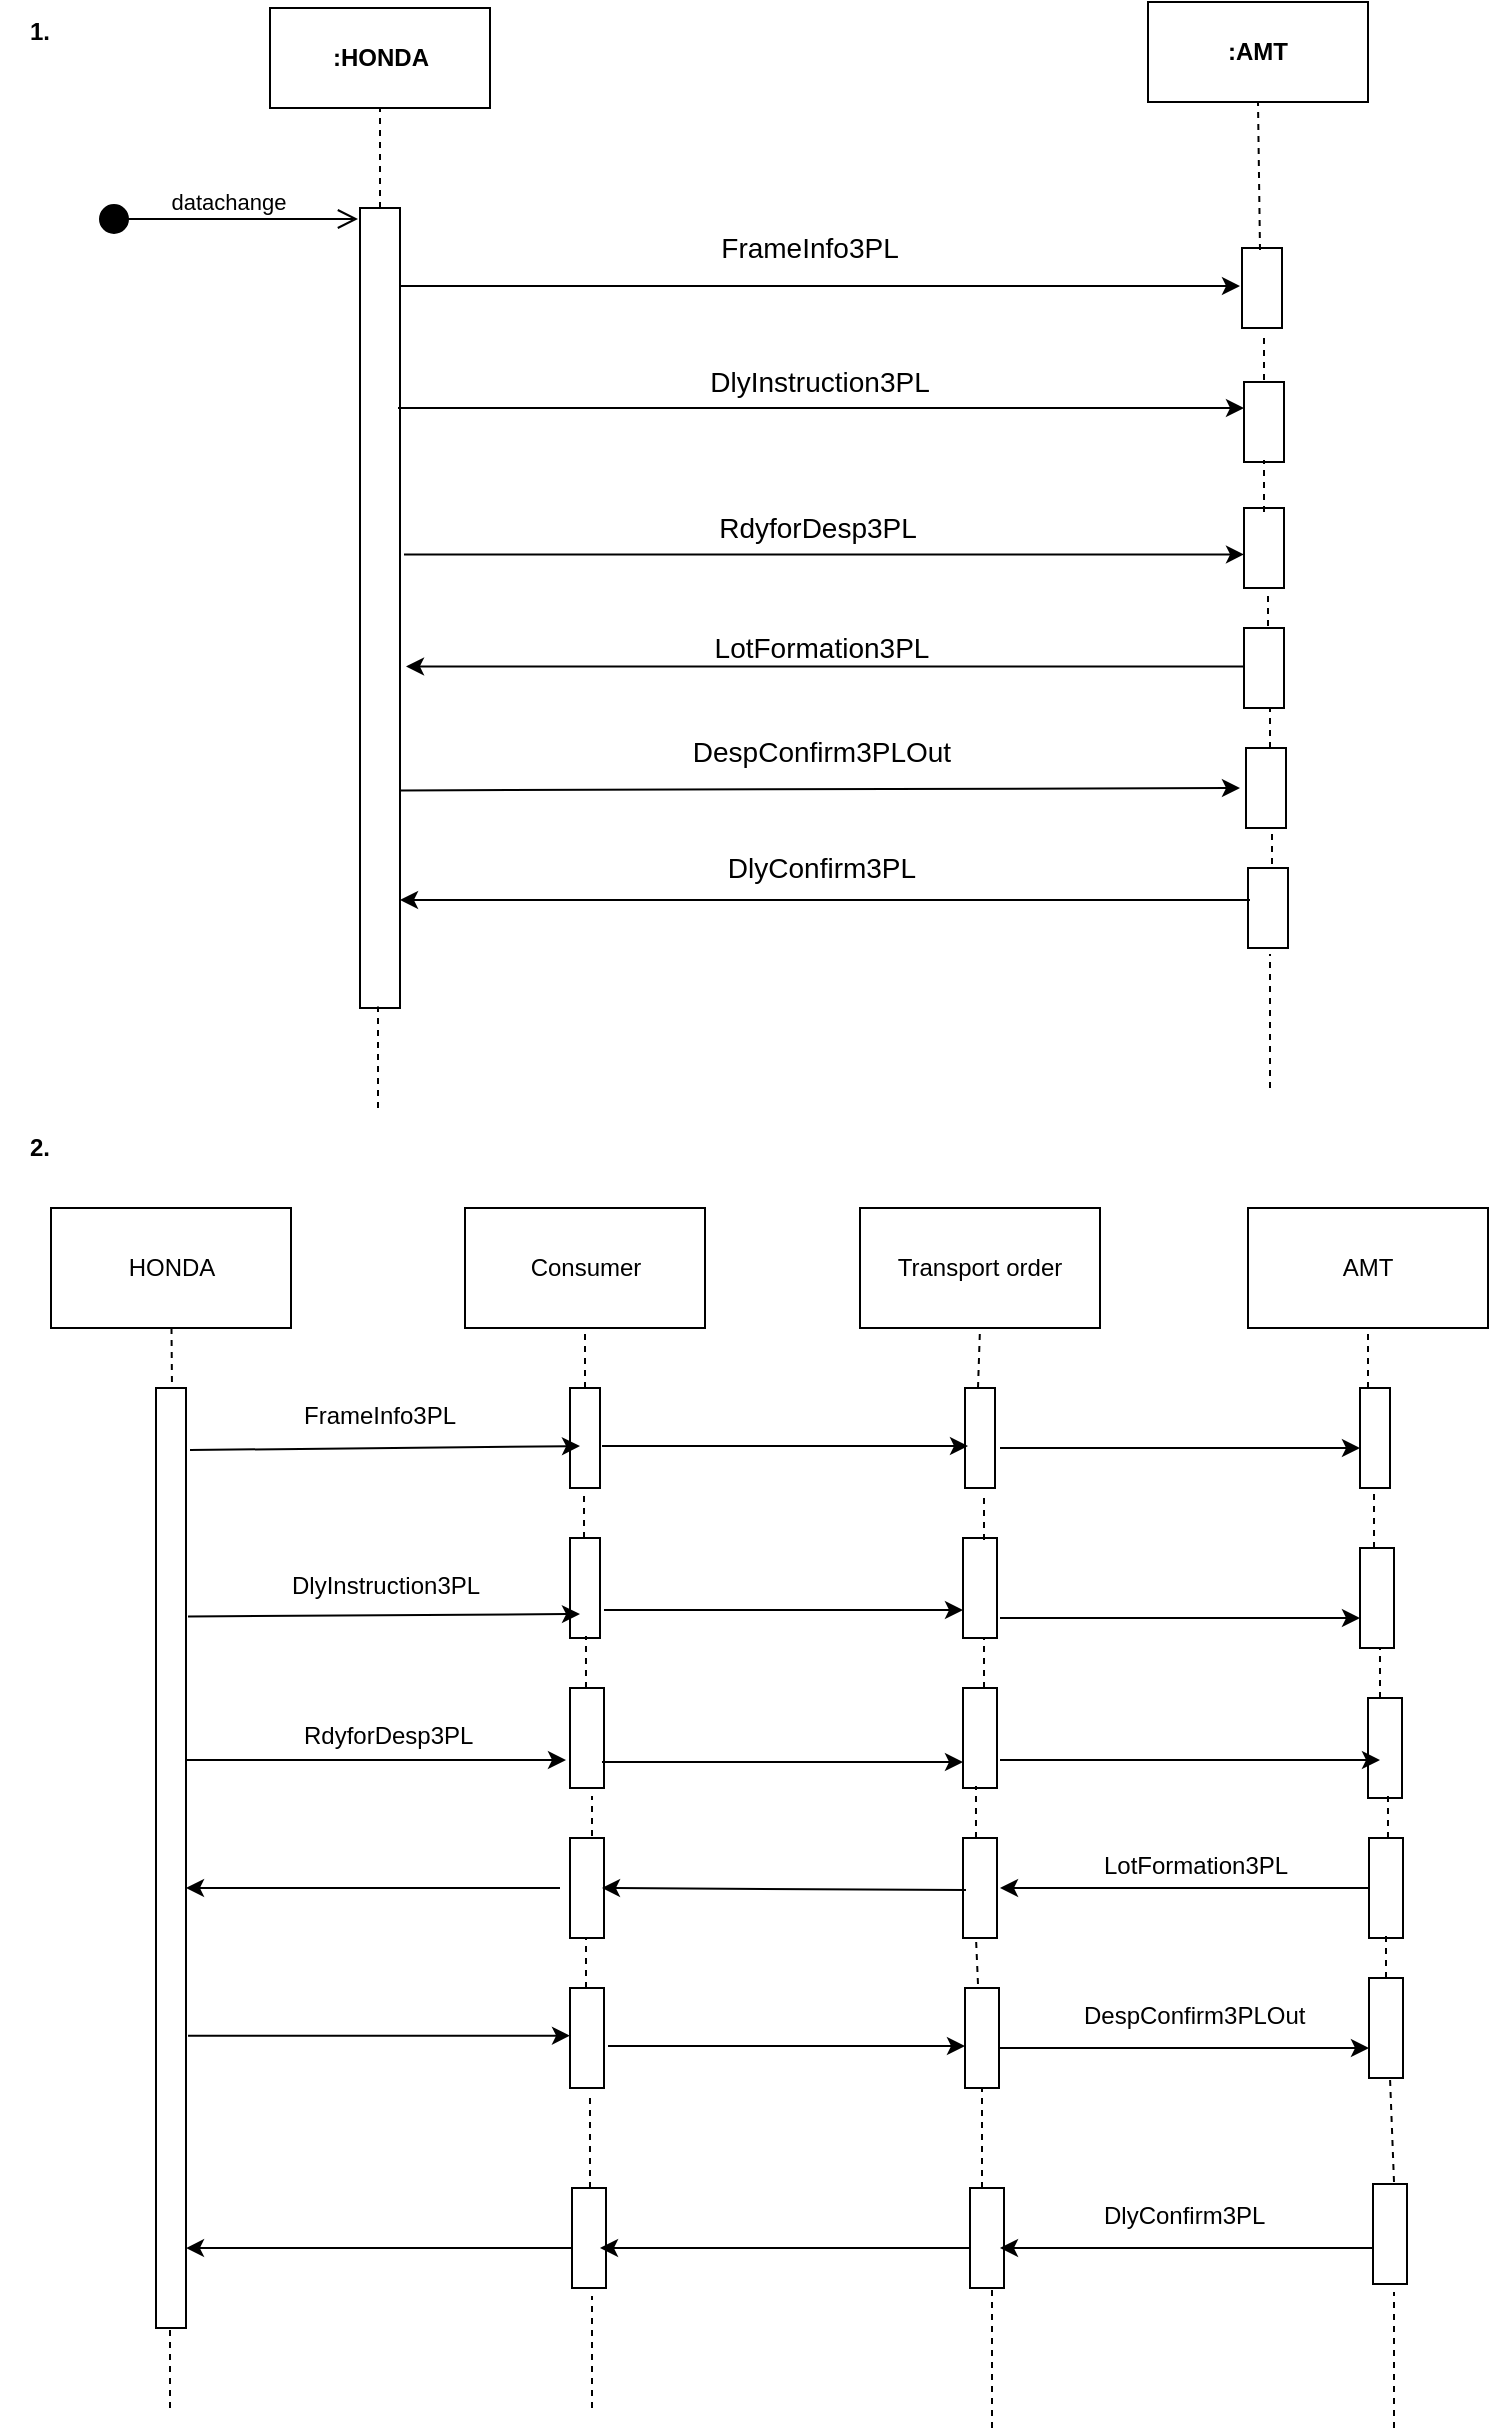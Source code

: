 <mxfile version="10.9.5" type="github"><diagram id="QFj1b3Ph4AJKoAcfD_9Q" name="Page-1"><mxGraphModel dx="1422" dy="747" grid="1" gridSize="10" guides="1" tooltips="1" connect="1" arrows="1" fold="1" page="1" pageScale="1" pageWidth="827" pageHeight="1169" math="0" shadow="0"><root><mxCell id="0"/><mxCell id="1" parent="0"/><mxCell id="wu7qkE6E8073Zbg6vZGq-1" value="datachange" style="html=1;verticalAlign=bottom;startArrow=circle;startFill=1;endArrow=open;startSize=6;endSize=8;" parent="1" edge="1"><mxGeometry width="80" relative="1" as="geometry"><mxPoint x="59" y="165.5" as="sourcePoint"/><mxPoint x="189" y="165.5" as="targetPoint"/></mxGeometry></mxCell><mxCell id="wu7qkE6E8073Zbg6vZGq-3" value="" style="html=1;points=[];perimeter=orthogonalPerimeter;" parent="1" vertex="1"><mxGeometry x="190" y="160" width="20" height="400" as="geometry"/></mxCell><mxCell id="wu7qkE6E8073Zbg6vZGq-4" value="&lt;b&gt;:HONDA&lt;/b&gt;" style="html=1;" parent="1" vertex="1"><mxGeometry x="145" y="60" width="110" height="50" as="geometry"/></mxCell><mxCell id="wu7qkE6E8073Zbg6vZGq-5" value="" style="endArrow=none;dashed=1;html=1;entryX=0.5;entryY=1;entryDx=0;entryDy=0;" parent="1" source="wu7qkE6E8073Zbg6vZGq-3" target="wu7qkE6E8073Zbg6vZGq-4" edge="1"><mxGeometry width="50" height="50" relative="1" as="geometry"><mxPoint x="250" y="200" as="sourcePoint"/><mxPoint x="300" y="150" as="targetPoint"/></mxGeometry></mxCell><mxCell id="wu7qkE6E8073Zbg6vZGq-6" value="&lt;b&gt;:AMT&lt;/b&gt;" style="rounded=0;whiteSpace=wrap;html=1;" parent="1" vertex="1"><mxGeometry x="584" y="57" width="110" height="50" as="geometry"/></mxCell><mxCell id="wu7qkE6E8073Zbg6vZGq-7" value="" style="html=1;points=[];perimeter=orthogonalPerimeter;" parent="1" vertex="1"><mxGeometry x="631" y="180" width="20" height="40" as="geometry"/></mxCell><mxCell id="wu7qkE6E8073Zbg6vZGq-8" value="" style="html=1;points=[];perimeter=orthogonalPerimeter;" parent="1" vertex="1"><mxGeometry x="632" y="310" width="20" height="40" as="geometry"/></mxCell><mxCell id="wu7qkE6E8073Zbg6vZGq-9" value="" style="html=1;points=[];perimeter=orthogonalPerimeter;" parent="1" vertex="1"><mxGeometry x="634" y="490" width="20" height="40" as="geometry"/></mxCell><mxCell id="wu7qkE6E8073Zbg6vZGq-10" value="" style="html=1;points=[];perimeter=orthogonalPerimeter;" parent="1" vertex="1"><mxGeometry x="633" y="430" width="20" height="40" as="geometry"/></mxCell><mxCell id="wu7qkE6E8073Zbg6vZGq-11" value="" style="html=1;points=[];perimeter=orthogonalPerimeter;" parent="1" vertex="1"><mxGeometry x="632" y="370" width="20" height="40" as="geometry"/></mxCell><mxCell id="wu7qkE6E8073Zbg6vZGq-12" value="" style="html=1;points=[];perimeter=orthogonalPerimeter;" parent="1" vertex="1"><mxGeometry x="632" y="247" width="20" height="40" as="geometry"/></mxCell><mxCell id="wu7qkE6E8073Zbg6vZGq-15" value="" style="endArrow=classic;html=1;exitX=1;exitY=0.095;exitDx=0;exitDy=0;exitPerimeter=0;" parent="1" edge="1"><mxGeometry width="50" height="50" relative="1" as="geometry"><mxPoint x="210" y="199" as="sourcePoint"/><mxPoint x="630" y="199" as="targetPoint"/></mxGeometry></mxCell><mxCell id="wu7qkE6E8073Zbg6vZGq-16" value="" style="endArrow=classic;html=1;exitX=0.95;exitY=0.25;exitDx=0;exitDy=0;exitPerimeter=0;" parent="1" source="wu7qkE6E8073Zbg6vZGq-3" target="wu7qkE6E8073Zbg6vZGq-12" edge="1"><mxGeometry width="50" height="50" relative="1" as="geometry"><mxPoint x="360" y="310" as="sourcePoint"/><mxPoint x="410" y="260" as="targetPoint"/></mxGeometry></mxCell><mxCell id="wu7qkE6E8073Zbg6vZGq-17" value="" style="endArrow=classic;html=1;exitX=1.1;exitY=0.433;exitDx=0;exitDy=0;exitPerimeter=0;" parent="1" source="wu7qkE6E8073Zbg6vZGq-3" target="wu7qkE6E8073Zbg6vZGq-8" edge="1"><mxGeometry width="50" height="50" relative="1" as="geometry"><mxPoint x="450" y="360" as="sourcePoint"/><mxPoint x="500" y="310" as="targetPoint"/></mxGeometry></mxCell><mxCell id="wu7qkE6E8073Zbg6vZGq-20" value="" style="endArrow=none;dashed=1;html=1;entryX=0.5;entryY=1;entryDx=0;entryDy=0;exitX=0.45;exitY=0.025;exitDx=0;exitDy=0;exitPerimeter=0;" parent="1" source="wu7qkE6E8073Zbg6vZGq-7" target="wu7qkE6E8073Zbg6vZGq-6" edge="1"><mxGeometry width="50" height="50" relative="1" as="geometry"><mxPoint x="690" y="190" as="sourcePoint"/><mxPoint x="740" y="140" as="targetPoint"/></mxGeometry></mxCell><mxCell id="wu7qkE6E8073Zbg6vZGq-21" value="" style="endArrow=none;dashed=1;html=1;" parent="1" edge="1"><mxGeometry width="50" height="50" relative="1" as="geometry"><mxPoint x="642" y="246" as="sourcePoint"/><mxPoint x="642" y="223" as="targetPoint"/></mxGeometry></mxCell><mxCell id="wu7qkE6E8073Zbg6vZGq-22" value="" style="endArrow=none;dashed=1;html=1;exitX=0.5;exitY=0.05;exitDx=0;exitDy=0;exitPerimeter=0;" parent="1" source="wu7qkE6E8073Zbg6vZGq-8" edge="1"><mxGeometry width="50" height="50" relative="1" as="geometry"><mxPoint x="672" y="340" as="sourcePoint"/><mxPoint x="642" y="286" as="targetPoint"/></mxGeometry></mxCell><mxCell id="wu7qkE6E8073Zbg6vZGq-23" value="" style="endArrow=none;dashed=1;html=1;entryX=0.6;entryY=1.075;entryDx=0;entryDy=0;entryPerimeter=0;" parent="1" edge="1"><mxGeometry width="50" height="50" relative="1" as="geometry"><mxPoint x="644" y="369" as="sourcePoint"/><mxPoint x="644" y="351" as="targetPoint"/></mxGeometry></mxCell><mxCell id="wu7qkE6E8073Zbg6vZGq-24" value="" style="endArrow=none;dashed=1;html=1;entryX=0.65;entryY=1;entryDx=0;entryDy=0;entryPerimeter=0;" parent="1" source="wu7qkE6E8073Zbg6vZGq-10" target="wu7qkE6E8073Zbg6vZGq-11" edge="1"><mxGeometry width="50" height="50" relative="1" as="geometry"><mxPoint x="710" y="460" as="sourcePoint"/><mxPoint x="760" y="410" as="targetPoint"/></mxGeometry></mxCell><mxCell id="wu7qkE6E8073Zbg6vZGq-25" value="" style="endArrow=none;dashed=1;html=1;entryX=0.45;entryY=0.998;entryDx=0;entryDy=0;entryPerimeter=0;" parent="1" target="wu7qkE6E8073Zbg6vZGq-3" edge="1"><mxGeometry width="50" height="50" relative="1" as="geometry"><mxPoint x="199" y="610" as="sourcePoint"/><mxPoint x="320" y="600" as="targetPoint"/></mxGeometry></mxCell><mxCell id="wu7qkE6E8073Zbg6vZGq-26" value="" style="endArrow=none;dashed=1;html=1;entryX=0.6;entryY=1.025;entryDx=0;entryDy=0;entryPerimeter=0;" parent="1" edge="1"><mxGeometry width="50" height="50" relative="1" as="geometry"><mxPoint x="646" y="488" as="sourcePoint"/><mxPoint x="646" y="471" as="targetPoint"/></mxGeometry></mxCell><mxCell id="wu7qkE6E8073Zbg6vZGq-27" value="" style="endArrow=none;dashed=1;html=1;entryX=0.55;entryY=1.075;entryDx=0;entryDy=0;entryPerimeter=0;" parent="1" target="wu7qkE6E8073Zbg6vZGq-9" edge="1"><mxGeometry width="50" height="50" relative="1" as="geometry"><mxPoint x="645" y="600" as="sourcePoint"/><mxPoint x="590" y="570" as="targetPoint"/></mxGeometry></mxCell><mxCell id="wu7qkE6E8073Zbg6vZGq-28" value="" style="endArrow=classic;html=1;entryX=1.15;entryY=0.573;entryDx=0;entryDy=0;entryPerimeter=0;" parent="1" source="wu7qkE6E8073Zbg6vZGq-11" target="wu7qkE6E8073Zbg6vZGq-3" edge="1"><mxGeometry width="50" height="50" relative="1" as="geometry"><mxPoint x="500" y="440" as="sourcePoint"/><mxPoint x="550" y="390" as="targetPoint"/></mxGeometry></mxCell><mxCell id="wu7qkE6E8073Zbg6vZGq-29" value="" style="endArrow=classic;html=1;entryX=-0.15;entryY=0.5;entryDx=0;entryDy=0;entryPerimeter=0;exitX=1;exitY=0.728;exitDx=0;exitDy=0;exitPerimeter=0;" parent="1" source="wu7qkE6E8073Zbg6vZGq-3" target="wu7qkE6E8073Zbg6vZGq-10" edge="1"><mxGeometry width="50" height="50" relative="1" as="geometry"><mxPoint x="320" y="490" as="sourcePoint"/><mxPoint x="370" y="440" as="targetPoint"/></mxGeometry></mxCell><mxCell id="wu7qkE6E8073Zbg6vZGq-30" value="" style="endArrow=classic;html=1;exitX=0.05;exitY=0.4;exitDx=0;exitDy=0;exitPerimeter=0;" parent="1" source="wu7qkE6E8073Zbg6vZGq-9" target="wu7qkE6E8073Zbg6vZGq-3" edge="1"><mxGeometry width="50" height="50" relative="1" as="geometry"><mxPoint x="630" y="506" as="sourcePoint"/><mxPoint x="460" y="500" as="targetPoint"/></mxGeometry></mxCell><mxCell id="wu7qkE6E8073Zbg6vZGq-31" value="&lt;font style=&quot;font-size: 14px&quot;&gt;FrameInfo3PL&lt;/font&gt;" style="text;html=1;strokeColor=none;fillColor=none;align=center;verticalAlign=middle;whiteSpace=wrap;rounded=0;" parent="1" vertex="1"><mxGeometry x="340" y="170" width="150" height="20" as="geometry"/></mxCell><mxCell id="wu7qkE6E8073Zbg6vZGq-34" value="&lt;font style=&quot;font-size: 14px&quot;&gt;DlyInstruction3PL&lt;/font&gt;" style="text;html=1;strokeColor=none;fillColor=none;align=center;verticalAlign=middle;whiteSpace=wrap;rounded=0;" parent="1" vertex="1"><mxGeometry x="345" y="237" width="150" height="20" as="geometry"/></mxCell><mxCell id="wu7qkE6E8073Zbg6vZGq-35" value="&lt;font style=&quot;font-size: 14px&quot;&gt;RdyforDesp3PL&lt;/font&gt;" style="text;html=1;strokeColor=none;fillColor=none;align=center;verticalAlign=middle;whiteSpace=wrap;rounded=0;" parent="1" vertex="1"><mxGeometry x="344" y="310" width="150" height="20" as="geometry"/></mxCell><mxCell id="wu7qkE6E8073Zbg6vZGq-38" value="&lt;font style=&quot;font-size: 14px&quot;&gt;LotFormation3PL&lt;/font&gt;" style="text;html=1;strokeColor=none;fillColor=none;align=center;verticalAlign=middle;whiteSpace=wrap;rounded=0;" parent="1" vertex="1"><mxGeometry x="346" y="370" width="150" height="20" as="geometry"/></mxCell><mxCell id="wu7qkE6E8073Zbg6vZGq-39" value="&lt;font style=&quot;font-size: 14px&quot;&gt;DespConfirm3PLOut&lt;/font&gt;" style="text;html=1;strokeColor=none;fillColor=none;align=center;verticalAlign=middle;whiteSpace=wrap;rounded=0;" parent="1" vertex="1"><mxGeometry x="346" y="422" width="150" height="20" as="geometry"/></mxCell><mxCell id="wu7qkE6E8073Zbg6vZGq-40" value="&lt;font style=&quot;font-size: 14px&quot;&gt;DlyConfirm3PL&lt;/font&gt;" style="text;html=1;strokeColor=none;fillColor=none;align=center;verticalAlign=middle;whiteSpace=wrap;rounded=0;" parent="1" vertex="1"><mxGeometry x="346" y="480" width="150" height="20" as="geometry"/></mxCell><mxCell id="wu7qkE6E8073Zbg6vZGq-41" value="HONDA" style="rounded=0;whiteSpace=wrap;html=1;" parent="1" vertex="1"><mxGeometry x="35.5" y="660" width="120" height="60" as="geometry"/></mxCell><mxCell id="wu7qkE6E8073Zbg6vZGq-42" value="Consumer" style="rounded=0;whiteSpace=wrap;html=1;" parent="1" vertex="1"><mxGeometry x="242.5" y="660" width="120" height="60" as="geometry"/></mxCell><mxCell id="wu7qkE6E8073Zbg6vZGq-43" value="Transport order" style="rounded=0;whiteSpace=wrap;html=1;" parent="1" vertex="1"><mxGeometry x="440" y="660" width="120" height="60" as="geometry"/></mxCell><mxCell id="wu7qkE6E8073Zbg6vZGq-44" value="AMT" style="rounded=0;whiteSpace=wrap;html=1;" parent="1" vertex="1"><mxGeometry x="634" y="660" width="120" height="60" as="geometry"/></mxCell><mxCell id="wu7qkE6E8073Zbg6vZGq-45" value="&lt;b&gt;2.&lt;/b&gt;" style="text;html=1;strokeColor=none;fillColor=none;align=center;verticalAlign=middle;whiteSpace=wrap;rounded=0;" parent="1" vertex="1"><mxGeometry x="10" y="620" width="40" height="20" as="geometry"/></mxCell><mxCell id="wu7qkE6E8073Zbg6vZGq-46" value="&lt;b&gt;1.&lt;/b&gt;" style="text;html=1;strokeColor=none;fillColor=none;align=center;verticalAlign=middle;whiteSpace=wrap;rounded=0;" parent="1" vertex="1"><mxGeometry x="10" y="62" width="40" height="20" as="geometry"/></mxCell><mxCell id="KpSiDFXF2KOXU8hQdIHE-1" value="" style="html=1;points=[];perimeter=orthogonalPerimeter;" vertex="1" parent="1"><mxGeometry x="88" y="750" width="15" height="470" as="geometry"/></mxCell><mxCell id="KpSiDFXF2KOXU8hQdIHE-2" value="" style="html=1;points=[];perimeter=orthogonalPerimeter;" vertex="1" parent="1"><mxGeometry x="295" y="750" width="15" height="50" as="geometry"/></mxCell><mxCell id="KpSiDFXF2KOXU8hQdIHE-5" value="" style="endArrow=classic;html=1;exitX=1.133;exitY=0.066;exitDx=0;exitDy=0;exitPerimeter=0;entryX=0.333;entryY=0.58;entryDx=0;entryDy=0;entryPerimeter=0;" edge="1" parent="1" source="KpSiDFXF2KOXU8hQdIHE-1" target="KpSiDFXF2KOXU8hQdIHE-2"><mxGeometry width="50" height="50" relative="1" as="geometry"><mxPoint x="180" y="800" as="sourcePoint"/><mxPoint x="230" y="750" as="targetPoint"/></mxGeometry></mxCell><mxCell id="KpSiDFXF2KOXU8hQdIHE-6" value="" style="html=1;points=[];perimeter=orthogonalPerimeter;" vertex="1" parent="1"><mxGeometry x="492.5" y="750" width="15" height="50" as="geometry"/></mxCell><mxCell id="KpSiDFXF2KOXU8hQdIHE-7" value="" style="endArrow=classic;html=1;" edge="1" parent="1"><mxGeometry width="50" height="50" relative="1" as="geometry"><mxPoint x="311" y="779" as="sourcePoint"/><mxPoint x="494" y="779" as="targetPoint"/></mxGeometry></mxCell><mxCell id="KpSiDFXF2KOXU8hQdIHE-8" value="" style="html=1;points=[];perimeter=orthogonalPerimeter;" vertex="1" parent="1"><mxGeometry x="295" y="825" width="15" height="50" as="geometry"/></mxCell><mxCell id="KpSiDFXF2KOXU8hQdIHE-9" value="" style="html=1;points=[];perimeter=orthogonalPerimeter;" vertex="1" parent="1"><mxGeometry x="295" y="900" width="17" height="50" as="geometry"/></mxCell><mxCell id="KpSiDFXF2KOXU8hQdIHE-10" value="" style="html=1;points=[];perimeter=orthogonalPerimeter;" vertex="1" parent="1"><mxGeometry x="694" y="905" width="17" height="50" as="geometry"/></mxCell><mxCell id="KpSiDFXF2KOXU8hQdIHE-11" value="" style="html=1;points=[];perimeter=orthogonalPerimeter;" vertex="1" parent="1"><mxGeometry x="690" y="750" width="15" height="50" as="geometry"/></mxCell><mxCell id="KpSiDFXF2KOXU8hQdIHE-12" value="" style="endArrow=classic;html=1;" edge="1" parent="1" target="KpSiDFXF2KOXU8hQdIHE-11"><mxGeometry width="50" height="50" relative="1" as="geometry"><mxPoint x="510" y="780" as="sourcePoint"/><mxPoint x="610" y="750" as="targetPoint"/></mxGeometry></mxCell><mxCell id="KpSiDFXF2KOXU8hQdIHE-14" value="" style="endArrow=classic;html=1;exitX=1.067;exitY=0.243;exitDx=0;exitDy=0;exitPerimeter=0;entryX=0.333;entryY=0.76;entryDx=0;entryDy=0;entryPerimeter=0;" edge="1" parent="1" source="KpSiDFXF2KOXU8hQdIHE-1" target="KpSiDFXF2KOXU8hQdIHE-8"><mxGeometry width="50" height="50" relative="1" as="geometry"><mxPoint x="180" y="890" as="sourcePoint"/><mxPoint x="230" y="840" as="targetPoint"/></mxGeometry></mxCell><mxCell id="KpSiDFXF2KOXU8hQdIHE-15" value="" style="endArrow=classic;html=1;entryX=-0.118;entryY=0.72;entryDx=0;entryDy=0;entryPerimeter=0;" edge="1" parent="1" source="KpSiDFXF2KOXU8hQdIHE-1" target="KpSiDFXF2KOXU8hQdIHE-9"><mxGeometry width="50" height="50" relative="1" as="geometry"><mxPoint x="140" y="970" as="sourcePoint"/><mxPoint x="190" y="920" as="targetPoint"/></mxGeometry></mxCell><mxCell id="KpSiDFXF2KOXU8hQdIHE-19" value="FrameInfo3PL" style="text;html=1;" vertex="1" parent="1"><mxGeometry x="160" y="750" width="100" height="30" as="geometry"/></mxCell><mxCell id="KpSiDFXF2KOXU8hQdIHE-24" value="DlyInstruction3PL" style="text;html=1;" vertex="1" parent="1"><mxGeometry x="154" y="835" width="120" height="30" as="geometry"/></mxCell><mxCell id="KpSiDFXF2KOXU8hQdIHE-29" value="RdyforDesp3PL" style="text;html=1;" vertex="1" parent="1"><mxGeometry x="160" y="910" width="110" height="30" as="geometry"/></mxCell><mxCell id="KpSiDFXF2KOXU8hQdIHE-30" value="" style="endArrow=none;dashed=1;html=1;" edge="1" parent="1" source="wu7qkE6E8073Zbg6vZGq-41"><mxGeometry width="50" height="50" relative="1" as="geometry"><mxPoint x="95.5" y="770" as="sourcePoint"/><mxPoint x="96" y="750" as="targetPoint"/></mxGeometry></mxCell><mxCell id="KpSiDFXF2KOXU8hQdIHE-31" value="" style="endArrow=none;dashed=1;html=1;entryX=0.5;entryY=1;entryDx=0;entryDy=0;" edge="1" parent="1" source="KpSiDFXF2KOXU8hQdIHE-2" target="wu7qkE6E8073Zbg6vZGq-42"><mxGeometry width="50" height="50" relative="1" as="geometry"><mxPoint x="280" y="770" as="sourcePoint"/><mxPoint x="330" y="720" as="targetPoint"/></mxGeometry></mxCell><mxCell id="KpSiDFXF2KOXU8hQdIHE-32" value="" style="endArrow=none;dashed=1;html=1;entryX=0.5;entryY=1;entryDx=0;entryDy=0;exitX=0.433;exitY=0;exitDx=0;exitDy=0;exitPerimeter=0;" edge="1" parent="1" source="KpSiDFXF2KOXU8hQdIHE-6" target="wu7qkE6E8073Zbg6vZGq-43"><mxGeometry width="50" height="50" relative="1" as="geometry"><mxPoint x="480" y="770" as="sourcePoint"/><mxPoint x="530" y="720" as="targetPoint"/></mxGeometry></mxCell><mxCell id="KpSiDFXF2KOXU8hQdIHE-34" value="" style="endArrow=none;dashed=1;html=1;entryX=0.5;entryY=1;entryDx=0;entryDy=0;" edge="1" parent="1" source="KpSiDFXF2KOXU8hQdIHE-11" target="wu7qkE6E8073Zbg6vZGq-44"><mxGeometry width="50" height="50" relative="1" as="geometry"><mxPoint x="740" y="780" as="sourcePoint"/><mxPoint x="790" y="730" as="targetPoint"/></mxGeometry></mxCell><mxCell id="KpSiDFXF2KOXU8hQdIHE-36" value="" style="html=1;points=[];perimeter=orthogonalPerimeter;" vertex="1" parent="1"><mxGeometry x="491.5" y="825" width="17" height="50" as="geometry"/></mxCell><mxCell id="KpSiDFXF2KOXU8hQdIHE-37" value="" style="html=1;points=[];perimeter=orthogonalPerimeter;" vertex="1" parent="1"><mxGeometry x="491.5" y="900" width="17" height="50" as="geometry"/></mxCell><mxCell id="KpSiDFXF2KOXU8hQdIHE-38" value="" style="html=1;points=[];perimeter=orthogonalPerimeter;" vertex="1" parent="1"><mxGeometry x="690" y="830" width="17" height="50" as="geometry"/></mxCell><mxCell id="KpSiDFXF2KOXU8hQdIHE-41" value="" style="endArrow=classic;html=1;exitX=1.088;exitY=0.8;exitDx=0;exitDy=0;exitPerimeter=0;" edge="1" parent="1" source="KpSiDFXF2KOXU8hQdIHE-36" target="KpSiDFXF2KOXU8hQdIHE-38"><mxGeometry width="50" height="50" relative="1" as="geometry"><mxPoint x="570" y="920" as="sourcePoint"/><mxPoint x="390.5" y="920" as="targetPoint"/></mxGeometry></mxCell><mxCell id="KpSiDFXF2KOXU8hQdIHE-43" value="" style="endArrow=classic;html=1;exitX=1.133;exitY=0.72;exitDx=0;exitDy=0;exitPerimeter=0;" edge="1" parent="1" source="KpSiDFXF2KOXU8hQdIHE-8" target="KpSiDFXF2KOXU8hQdIHE-36"><mxGeometry width="50" height="50" relative="1" as="geometry"><mxPoint x="370" y="910" as="sourcePoint"/><mxPoint x="420" y="860" as="targetPoint"/></mxGeometry></mxCell><mxCell id="KpSiDFXF2KOXU8hQdIHE-44" value="" style="endArrow=classic;html=1;exitX=0.941;exitY=0.74;exitDx=0;exitDy=0;exitPerimeter=0;" edge="1" parent="1" source="KpSiDFXF2KOXU8hQdIHE-9" target="KpSiDFXF2KOXU8hQdIHE-37"><mxGeometry width="50" height="50" relative="1" as="geometry"><mxPoint x="340" y="960" as="sourcePoint"/><mxPoint x="390" y="910" as="targetPoint"/></mxGeometry></mxCell><mxCell id="KpSiDFXF2KOXU8hQdIHE-45" value="" style="endArrow=classic;html=1;exitX=1.088;exitY=0.8;exitDx=0;exitDy=0;exitPerimeter=0;entryX=0.353;entryY=0.7;entryDx=0;entryDy=0;entryPerimeter=0;" edge="1" parent="1"><mxGeometry width="50" height="50" relative="1" as="geometry"><mxPoint x="510" y="936" as="sourcePoint"/><mxPoint x="700" y="936" as="targetPoint"/></mxGeometry></mxCell><mxCell id="KpSiDFXF2KOXU8hQdIHE-47" value="" style="html=1;points=[];perimeter=orthogonalPerimeter;" vertex="1" parent="1"><mxGeometry x="295" y="975" width="17" height="50" as="geometry"/></mxCell><mxCell id="KpSiDFXF2KOXU8hQdIHE-48" value="" style="html=1;points=[];perimeter=orthogonalPerimeter;" vertex="1" parent="1"><mxGeometry x="295" y="1050" width="17" height="50" as="geometry"/></mxCell><mxCell id="KpSiDFXF2KOXU8hQdIHE-49" value="" style="html=1;points=[];perimeter=orthogonalPerimeter;" vertex="1" parent="1"><mxGeometry x="296" y="1150" width="17" height="50" as="geometry"/></mxCell><mxCell id="KpSiDFXF2KOXU8hQdIHE-50" value="" style="endArrow=classic;html=1;exitX=0.324;exitY=0.5;exitDx=0;exitDy=0;exitPerimeter=0;" edge="1" parent="1" source="KpSiDFXF2KOXU8hQdIHE-52"><mxGeometry width="50" height="50" relative="1" as="geometry"><mxPoint x="560" y="1005" as="sourcePoint"/><mxPoint x="510" y="1000" as="targetPoint"/></mxGeometry></mxCell><mxCell id="KpSiDFXF2KOXU8hQdIHE-51" value="" style="html=1;points=[];perimeter=orthogonalPerimeter;" vertex="1" parent="1"><mxGeometry x="491.5" y="975" width="17" height="50" as="geometry"/></mxCell><mxCell id="KpSiDFXF2KOXU8hQdIHE-52" value="" style="html=1;points=[];perimeter=orthogonalPerimeter;" vertex="1" parent="1"><mxGeometry x="694.5" y="975" width="17" height="50" as="geometry"/></mxCell><mxCell id="KpSiDFXF2KOXU8hQdIHE-57" value="LotFormation3PL" style="text;html=1;" vertex="1" parent="1"><mxGeometry x="560" y="975" width="120" height="30" as="geometry"/></mxCell><mxCell id="KpSiDFXF2KOXU8hQdIHE-58" value="" style="endArrow=classic;html=1;exitX=0.088;exitY=0.5;exitDx=0;exitDy=0;exitPerimeter=0;entryX=0.941;entryY=0.48;entryDx=0;entryDy=0;entryPerimeter=0;" edge="1" parent="1"><mxGeometry width="50" height="50" relative="1" as="geometry"><mxPoint x="493" y="1001" as="sourcePoint"/><mxPoint x="311" y="1000" as="targetPoint"/></mxGeometry></mxCell><mxCell id="KpSiDFXF2KOXU8hQdIHE-59" value="" style="endArrow=classic;html=1;" edge="1" parent="1" target="KpSiDFXF2KOXU8hQdIHE-1"><mxGeometry width="50" height="50" relative="1" as="geometry"><mxPoint x="290" y="1000" as="sourcePoint"/><mxPoint x="250" y="1000" as="targetPoint"/></mxGeometry></mxCell><mxCell id="KpSiDFXF2KOXU8hQdIHE-60" value="" style="html=1;points=[];perimeter=orthogonalPerimeter;" vertex="1" parent="1"><mxGeometry x="492.5" y="1050" width="17" height="50" as="geometry"/></mxCell><mxCell id="KpSiDFXF2KOXU8hQdIHE-61" value="" style="html=1;points=[];perimeter=orthogonalPerimeter;" vertex="1" parent="1"><mxGeometry x="694.5" y="1045" width="17" height="50" as="geometry"/></mxCell><mxCell id="KpSiDFXF2KOXU8hQdIHE-62" value="" style="html=1;points=[];perimeter=orthogonalPerimeter;" vertex="1" parent="1"><mxGeometry x="495" y="1150" width="17" height="50" as="geometry"/></mxCell><mxCell id="KpSiDFXF2KOXU8hQdIHE-63" value="" style="html=1;points=[];perimeter=orthogonalPerimeter;" vertex="1" parent="1"><mxGeometry x="696.5" y="1148" width="17" height="50" as="geometry"/></mxCell><mxCell id="KpSiDFXF2KOXU8hQdIHE-64" value="" style="endArrow=classic;html=1;exitX=1.067;exitY=0.689;exitDx=0;exitDy=0;exitPerimeter=0;" edge="1" parent="1" source="KpSiDFXF2KOXU8hQdIHE-1" target="KpSiDFXF2KOXU8hQdIHE-48"><mxGeometry width="50" height="50" relative="1" as="geometry"><mxPoint x="130" y="1120" as="sourcePoint"/><mxPoint x="180" y="1070" as="targetPoint"/></mxGeometry></mxCell><mxCell id="KpSiDFXF2KOXU8hQdIHE-65" value="" style="endArrow=classic;html=1;exitX=1.118;exitY=0.58;exitDx=0;exitDy=0;exitPerimeter=0;" edge="1" parent="1" source="KpSiDFXF2KOXU8hQdIHE-48" target="KpSiDFXF2KOXU8hQdIHE-60"><mxGeometry width="50" height="50" relative="1" as="geometry"><mxPoint x="370" y="1110" as="sourcePoint"/><mxPoint x="420" y="1060" as="targetPoint"/></mxGeometry></mxCell><mxCell id="KpSiDFXF2KOXU8hQdIHE-66" value="" style="endArrow=classic;html=1;exitX=1.029;exitY=0.6;exitDx=0;exitDy=0;exitPerimeter=0;" edge="1" parent="1" source="KpSiDFXF2KOXU8hQdIHE-60" target="KpSiDFXF2KOXU8hQdIHE-61"><mxGeometry width="50" height="50" relative="1" as="geometry"><mxPoint x="540" y="1120" as="sourcePoint"/><mxPoint x="590" y="1070" as="targetPoint"/></mxGeometry></mxCell><mxCell id="KpSiDFXF2KOXU8hQdIHE-68" value="DespConfirm3PLOut" style="text;html=1;" vertex="1" parent="1"><mxGeometry x="550" y="1050" width="140" height="30" as="geometry"/></mxCell><mxCell id="KpSiDFXF2KOXU8hQdIHE-69" value="" style="endArrow=classic;html=1;entryX=0.882;entryY=0.6;entryDx=0;entryDy=0;entryPerimeter=0;" edge="1" parent="1" source="KpSiDFXF2KOXU8hQdIHE-63" target="KpSiDFXF2KOXU8hQdIHE-62"><mxGeometry width="50" height="50" relative="1" as="geometry"><mxPoint x="590" y="1210" as="sourcePoint"/><mxPoint x="640" y="1160" as="targetPoint"/></mxGeometry></mxCell><mxCell id="KpSiDFXF2KOXU8hQdIHE-70" value="" style="endArrow=classic;html=1;exitX=0;exitY=0.68;exitDx=0;exitDy=0;exitPerimeter=0;entryX=1.147;entryY=0.68;entryDx=0;entryDy=0;entryPerimeter=0;" edge="1" parent="1"><mxGeometry width="50" height="50" relative="1" as="geometry"><mxPoint x="495" y="1180" as="sourcePoint"/><mxPoint x="310" y="1180" as="targetPoint"/></mxGeometry></mxCell><mxCell id="KpSiDFXF2KOXU8hQdIHE-72" value="" style="endArrow=classic;html=1;entryX=1;entryY=0.915;entryDx=0;entryDy=0;entryPerimeter=0;" edge="1" parent="1" source="KpSiDFXF2KOXU8hQdIHE-49" target="KpSiDFXF2KOXU8hQdIHE-1"><mxGeometry width="50" height="50" relative="1" as="geometry"><mxPoint x="290" y="1180" as="sourcePoint"/><mxPoint x="210" y="1150" as="targetPoint"/></mxGeometry></mxCell><mxCell id="KpSiDFXF2KOXU8hQdIHE-75" value="DlyConfirm3PL" style="text;html=1;" vertex="1" parent="1"><mxGeometry x="560" y="1150" width="110" height="30" as="geometry"/></mxCell><mxCell id="KpSiDFXF2KOXU8hQdIHE-76" value="" style="endArrow=none;dashed=1;html=1;entryX=0.467;entryY=1.08;entryDx=0;entryDy=0;entryPerimeter=0;" edge="1" parent="1" source="KpSiDFXF2KOXU8hQdIHE-8" target="KpSiDFXF2KOXU8hQdIHE-2"><mxGeometry width="50" height="50" relative="1" as="geometry"><mxPoint x="350" y="870" as="sourcePoint"/><mxPoint x="400" y="820" as="targetPoint"/></mxGeometry></mxCell><mxCell id="KpSiDFXF2KOXU8hQdIHE-78" value="" style="endArrow=none;dashed=1;html=1;entryX=0.533;entryY=0.98;entryDx=0;entryDy=0;entryPerimeter=0;" edge="1" parent="1" source="KpSiDFXF2KOXU8hQdIHE-9" target="KpSiDFXF2KOXU8hQdIHE-8"><mxGeometry width="50" height="50" relative="1" as="geometry"><mxPoint x="240" y="930" as="sourcePoint"/><mxPoint x="290" y="880" as="targetPoint"/></mxGeometry></mxCell><mxCell id="KpSiDFXF2KOXU8hQdIHE-79" value="" style="endArrow=none;dashed=1;html=1;entryX=0.647;entryY=1.08;entryDx=0;entryDy=0;entryPerimeter=0;exitX=0.647;exitY=-0.02;exitDx=0;exitDy=0;exitPerimeter=0;" edge="1" parent="1" source="KpSiDFXF2KOXU8hQdIHE-47" target="KpSiDFXF2KOXU8hQdIHE-9"><mxGeometry width="50" height="50" relative="1" as="geometry"><mxPoint x="240" y="1000" as="sourcePoint"/><mxPoint x="290" y="950" as="targetPoint"/></mxGeometry></mxCell><mxCell id="KpSiDFXF2KOXU8hQdIHE-80" value="" style="endArrow=none;dashed=1;html=1;entryX=0.471;entryY=1;entryDx=0;entryDy=0;entryPerimeter=0;" edge="1" parent="1" target="KpSiDFXF2KOXU8hQdIHE-47"><mxGeometry width="50" height="50" relative="1" as="geometry"><mxPoint x="303" y="1050" as="sourcePoint"/><mxPoint x="290" y="1020" as="targetPoint"/></mxGeometry></mxCell><mxCell id="KpSiDFXF2KOXU8hQdIHE-81" value="" style="endArrow=none;dashed=1;html=1;entryX=0.588;entryY=1.06;entryDx=0;entryDy=0;entryPerimeter=0;" edge="1" parent="1" source="KpSiDFXF2KOXU8hQdIHE-49" target="KpSiDFXF2KOXU8hQdIHE-48"><mxGeometry width="50" height="50" relative="1" as="geometry"><mxPoint x="260" y="1160" as="sourcePoint"/><mxPoint x="310" y="1110" as="targetPoint"/></mxGeometry></mxCell><mxCell id="KpSiDFXF2KOXU8hQdIHE-82" value="" style="endArrow=none;dashed=1;html=1;" edge="1" parent="1"><mxGeometry width="50" height="50" relative="1" as="geometry"><mxPoint x="502" y="826" as="sourcePoint"/><mxPoint x="502" y="803" as="targetPoint"/></mxGeometry></mxCell><mxCell id="KpSiDFXF2KOXU8hQdIHE-83" value="" style="endArrow=none;dashed=1;html=1;entryX=0.618;entryY=1;entryDx=0;entryDy=0;entryPerimeter=0;" edge="1" parent="1" source="KpSiDFXF2KOXU8hQdIHE-37" target="KpSiDFXF2KOXU8hQdIHE-36"><mxGeometry width="50" height="50" relative="1" as="geometry"><mxPoint x="550" y="930" as="sourcePoint"/><mxPoint x="600" y="880" as="targetPoint"/></mxGeometry></mxCell><mxCell id="KpSiDFXF2KOXU8hQdIHE-84" value="" style="endArrow=none;dashed=1;html=1;" edge="1" parent="1"><mxGeometry width="50" height="50" relative="1" as="geometry"><mxPoint x="95" y="1260" as="sourcePoint"/><mxPoint x="95" y="1220" as="targetPoint"/></mxGeometry></mxCell><mxCell id="KpSiDFXF2KOXU8hQdIHE-85" value="" style="endArrow=none;dashed=1;html=1;" edge="1" parent="1"><mxGeometry width="50" height="50" relative="1" as="geometry"><mxPoint x="306" y="1260" as="sourcePoint"/><mxPoint x="306" y="1204" as="targetPoint"/></mxGeometry></mxCell><mxCell id="KpSiDFXF2KOXU8hQdIHE-86" value="" style="endArrow=none;dashed=1;html=1;entryX=0.382;entryY=0.98;entryDx=0;entryDy=0;entryPerimeter=0;" edge="1" parent="1" source="KpSiDFXF2KOXU8hQdIHE-51" target="KpSiDFXF2KOXU8hQdIHE-37"><mxGeometry width="50" height="50" relative="1" as="geometry"><mxPoint x="440" y="1000" as="sourcePoint"/><mxPoint x="490" y="950" as="targetPoint"/></mxGeometry></mxCell><mxCell id="KpSiDFXF2KOXU8hQdIHE-87" value="" style="endArrow=none;dashed=1;html=1;exitX=0.382;exitY=-0.04;exitDx=0;exitDy=0;exitPerimeter=0;" edge="1" parent="1" source="KpSiDFXF2KOXU8hQdIHE-60"><mxGeometry width="50" height="50" relative="1" as="geometry"><mxPoint x="430" y="1070" as="sourcePoint"/><mxPoint x="498" y="1025" as="targetPoint"/></mxGeometry></mxCell><mxCell id="KpSiDFXF2KOXU8hQdIHE-88" value="" style="endArrow=none;dashed=1;html=1;" edge="1" parent="1" source="KpSiDFXF2KOXU8hQdIHE-62"><mxGeometry width="50" height="50" relative="1" as="geometry"><mxPoint x="440" y="1150" as="sourcePoint"/><mxPoint x="501" y="1100" as="targetPoint"/></mxGeometry></mxCell><mxCell id="KpSiDFXF2KOXU8hQdIHE-89" value="" style="endArrow=none;dashed=1;html=1;entryX=0.647;entryY=0.98;entryDx=0;entryDy=0;entryPerimeter=0;" edge="1" parent="1" target="KpSiDFXF2KOXU8hQdIHE-62"><mxGeometry width="50" height="50" relative="1" as="geometry"><mxPoint x="506" y="1270" as="sourcePoint"/><mxPoint x="520" y="1220" as="targetPoint"/></mxGeometry></mxCell><mxCell id="KpSiDFXF2KOXU8hQdIHE-90" value="" style="endArrow=none;dashed=1;html=1;entryX=0.467;entryY=1.06;entryDx=0;entryDy=0;entryPerimeter=0;" edge="1" parent="1" source="KpSiDFXF2KOXU8hQdIHE-38" target="KpSiDFXF2KOXU8hQdIHE-11"><mxGeometry width="50" height="50" relative="1" as="geometry"><mxPoint x="630" y="860" as="sourcePoint"/><mxPoint x="680" y="810" as="targetPoint"/></mxGeometry></mxCell><mxCell id="KpSiDFXF2KOXU8hQdIHE-91" value="" style="endArrow=none;dashed=1;html=1;entryX=0.588;entryY=1;entryDx=0;entryDy=0;entryPerimeter=0;" edge="1" parent="1" target="KpSiDFXF2KOXU8hQdIHE-38"><mxGeometry width="50" height="50" relative="1" as="geometry"><mxPoint x="700" y="905" as="sourcePoint"/><mxPoint x="680" y="890" as="targetPoint"/></mxGeometry></mxCell><mxCell id="KpSiDFXF2KOXU8hQdIHE-92" value="" style="endArrow=none;dashed=1;html=1;entryX=0.588;entryY=0.98;entryDx=0;entryDy=0;entryPerimeter=0;" edge="1" parent="1" source="KpSiDFXF2KOXU8hQdIHE-52" target="KpSiDFXF2KOXU8hQdIHE-10"><mxGeometry width="50" height="50" relative="1" as="geometry"><mxPoint x="640" y="1010" as="sourcePoint"/><mxPoint x="690" y="960" as="targetPoint"/></mxGeometry></mxCell><mxCell id="KpSiDFXF2KOXU8hQdIHE-93" value="" style="endArrow=none;dashed=1;html=1;" edge="1" parent="1" source="KpSiDFXF2KOXU8hQdIHE-61"><mxGeometry width="50" height="50" relative="1" as="geometry"><mxPoint x="650" y="1070" as="sourcePoint"/><mxPoint x="703" y="1024" as="targetPoint"/></mxGeometry></mxCell><mxCell id="KpSiDFXF2KOXU8hQdIHE-94" value="" style="endArrow=none;dashed=1;html=1;entryX=0.618;entryY=1;entryDx=0;entryDy=0;entryPerimeter=0;exitX=0.618;exitY=-0.02;exitDx=0;exitDy=0;exitPerimeter=0;" edge="1" parent="1" source="KpSiDFXF2KOXU8hQdIHE-63" target="KpSiDFXF2KOXU8hQdIHE-61"><mxGeometry width="50" height="50" relative="1" as="geometry"><mxPoint x="630" y="1160" as="sourcePoint"/><mxPoint x="680" y="1110" as="targetPoint"/></mxGeometry></mxCell><mxCell id="KpSiDFXF2KOXU8hQdIHE-95" value="" style="endArrow=none;dashed=1;html=1;entryX=0.735;entryY=1.08;entryDx=0;entryDy=0;entryPerimeter=0;" edge="1" parent="1"><mxGeometry width="50" height="50" relative="1" as="geometry"><mxPoint x="707" y="1270" as="sourcePoint"/><mxPoint x="707" y="1202" as="targetPoint"/></mxGeometry></mxCell></root></mxGraphModel></diagram></mxfile>